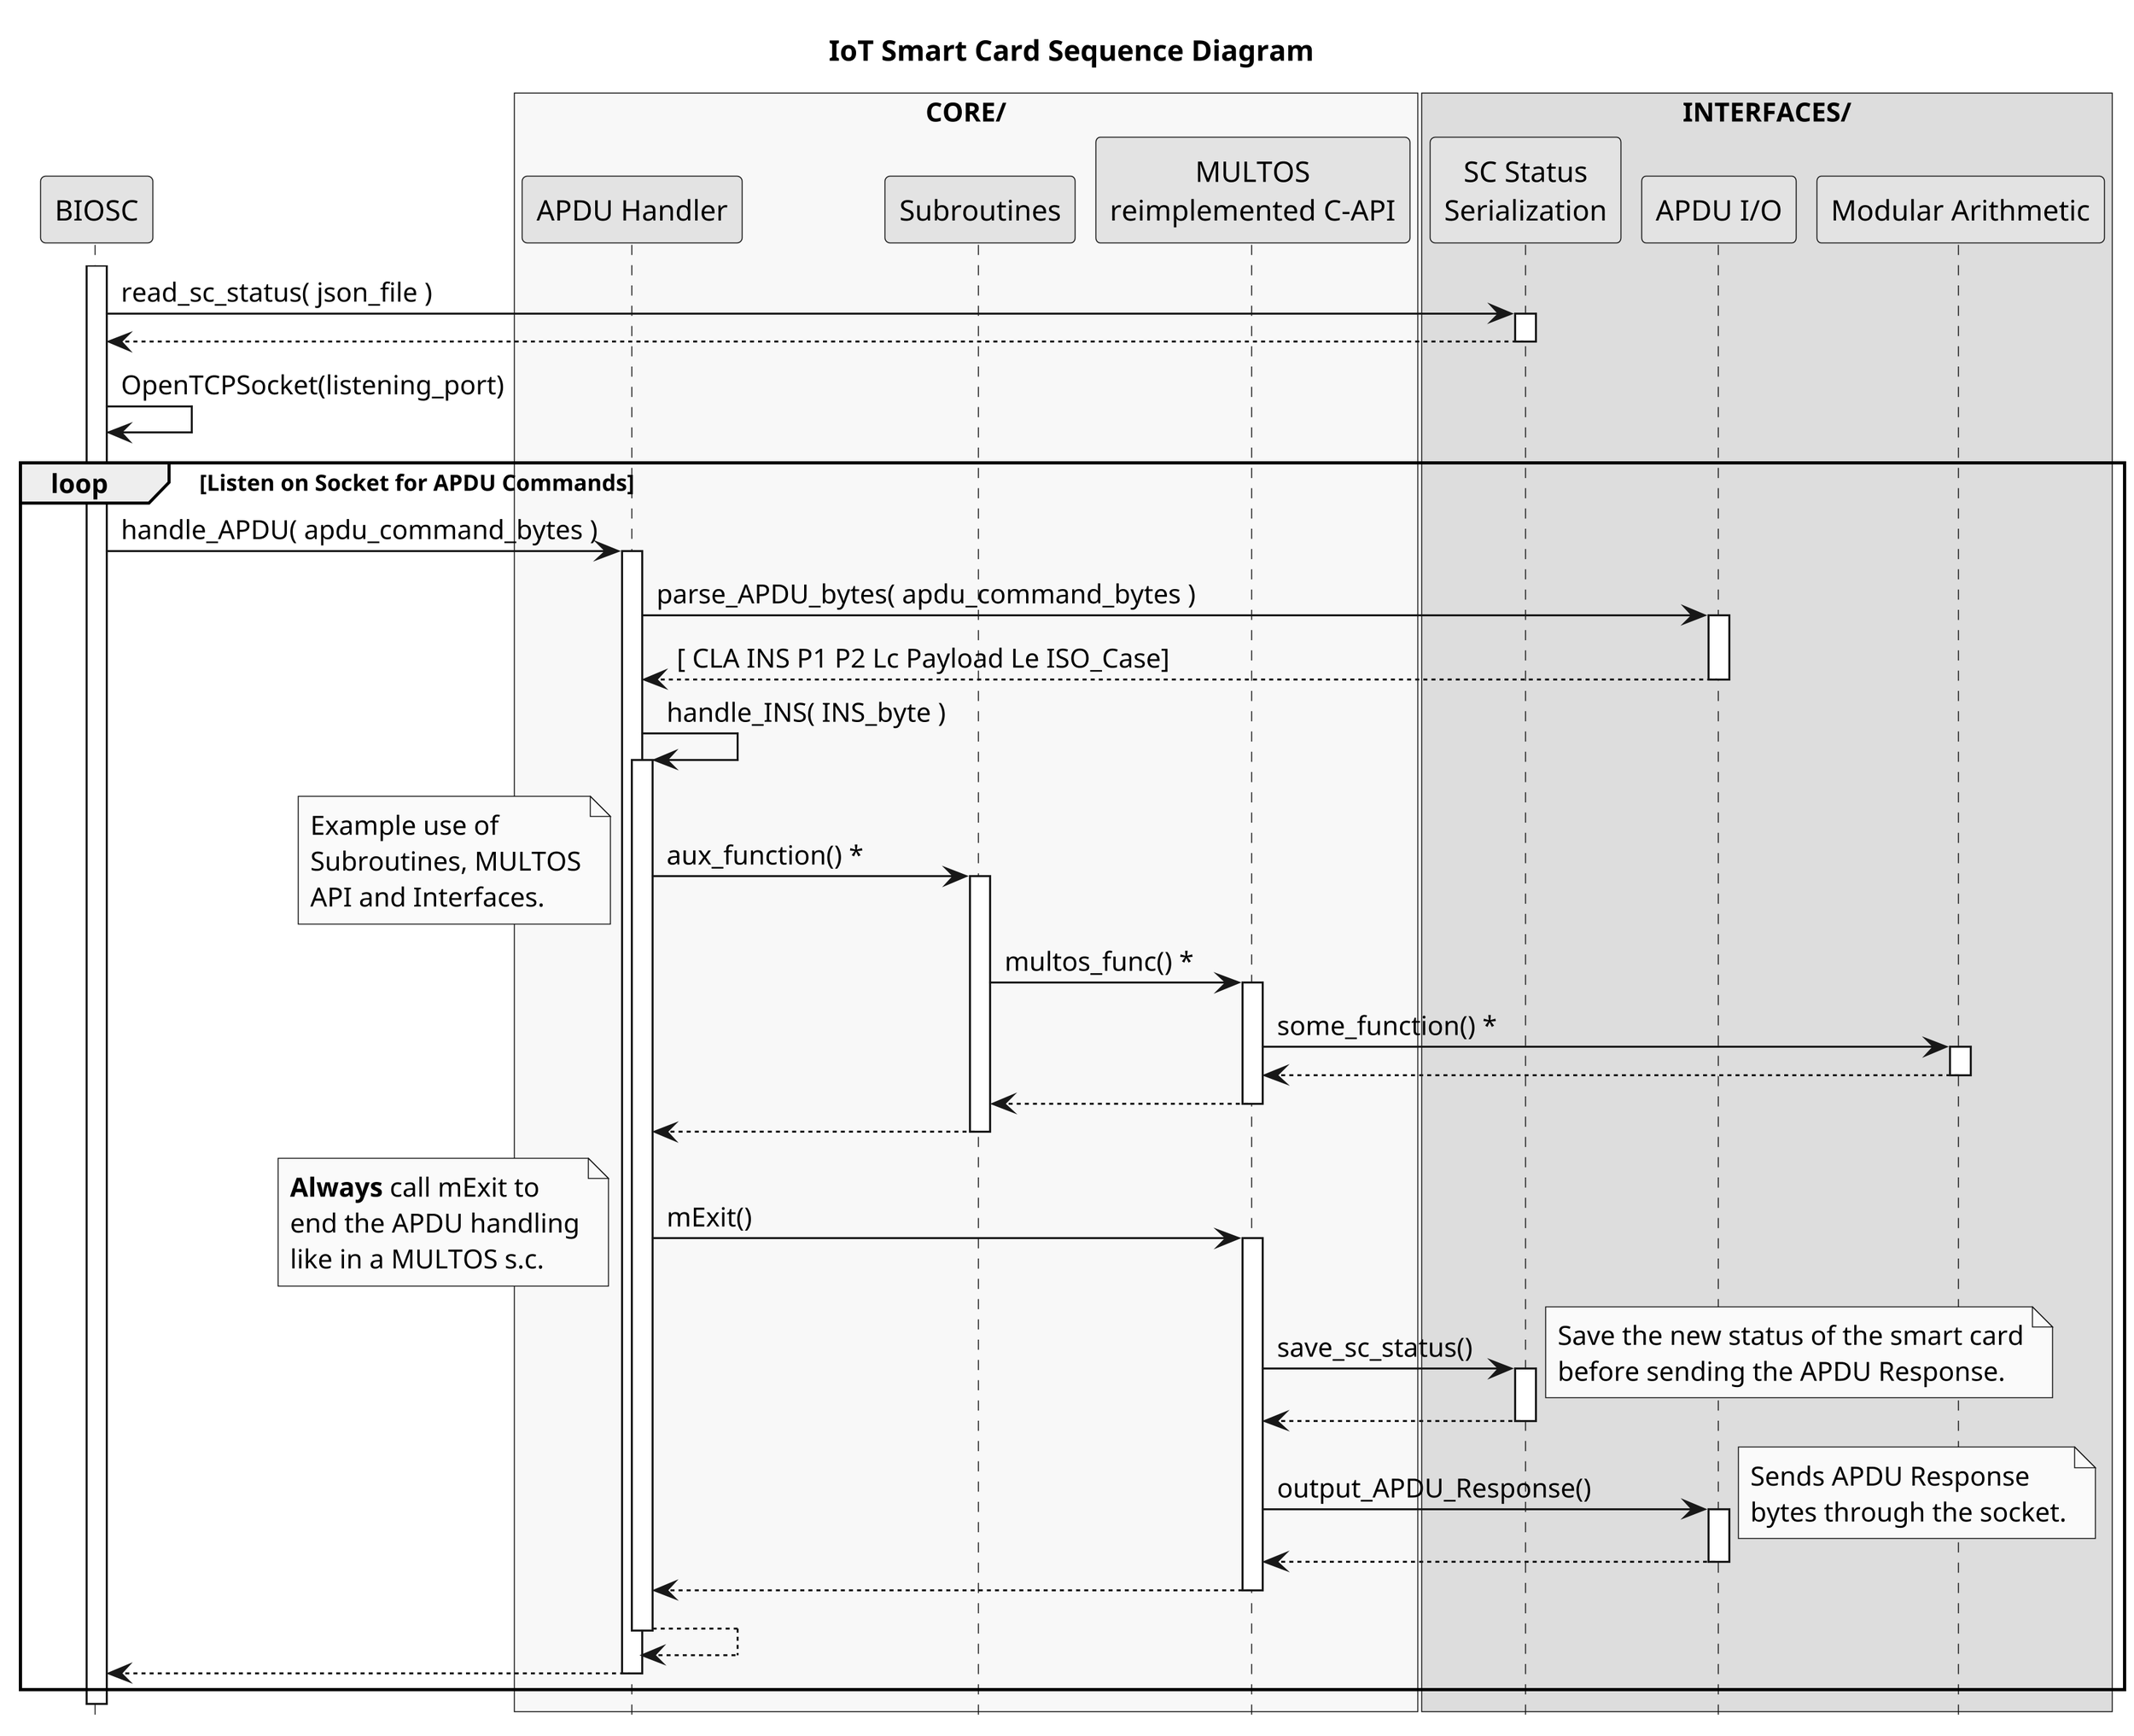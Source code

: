 @startuml
skinparam dpi 300
skinparam monochrome true
hide footbox
title IoT Smart Card Sequence Diagram

'actor "IoT Device" as IoT
participant "BIOSC" as BIOSC
box "CORE/" #FEFECE
participant "APDU Handler" as Handler
participant "Subroutines" as Subroutines
participant "MULTOS\nreimplemented C-API" as mAPI
end box

box "INTERFACES/"
participant "SC Status\nSerialization" as Serialization
participant "APDU I/O" as APDUIO
participant "Modular Arithmetic" as Modarith
end box



'IoT -> BIOSC: BootSmartCard( listening_port, json_file )
activate BIOSC

BIOSC -> Serialization: read_sc_status( json_file )
activate Serialization
Serialization --> BIOSC:
deactivate Serialization
BIOSC -> BIOSC: OpenTCPSocket(listening_port)

loop Listen on Socket for APDU Commands
BIOSC -> Handler: handle_APDU( apdu_command_bytes )
activate Handler
Handler -> APDUIO: parse_APDU_bytes( apdu_command_bytes )
activate APDUIO
APDUIO --> Handler: [ CLA INS P1 P2 Lc Payload Le ISO_Case]
deactivate APDUIO

' switch ( INS_byte ) - case
Handler -> Handler: handle_INS( INS_byte )
activate Handler
Handler -> Subroutines: aux_function() *
activate Subroutines
note left: Example use of\nSubroutines, MULTOS\nAPI and Interfaces.
Subroutines -> mAPI: multos_func() *
activate mAPI
mAPI -> Modarith: some_function() *
activate Modarith
Modarith --> mAPI:
deactivate Modarith
mAPI --> Subroutines:
deactivate mAPI
Subroutines --> Handler:
deactivate Subroutines
Handler -> mAPI: mExit()
note left: <b>Always</b> call mExit to\nend the APDU handling\nlike in a MULTOS s.c.

activate mAPI
mAPI -> Serialization: save_sc_status()
note right: Save the new status of the smart card\nbefore sending the APDU Response.
activate Serialization
Serialization --> mAPI:
deactivate Serialization
mAPI -> APDUIO: output_APDU_Response()
note right: Sends APDU Response\nbytes through the socket.
activate APDUIO
APDUIO --> mAPI:
deactivate APDUIO
mAPI --> Handler:
deactivate mAPI
Handler --> Handler:
deactivate Handler
Handler --> BIOSC:
deactivate Handler
end

'BIOSC --> IoT: return
deactivate BIOSC

@enduml
